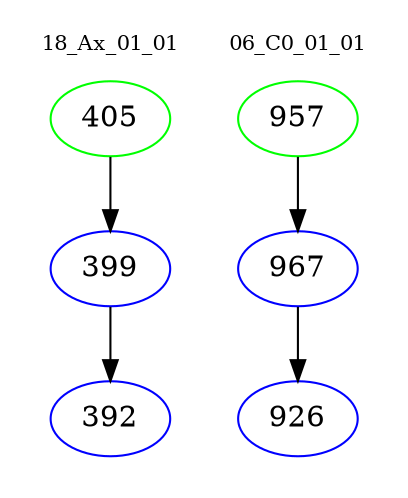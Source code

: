 digraph{
subgraph cluster_0 {
color = white
label = "18_Ax_01_01";
fontsize=10;
T0_405 [label="405", color="green"]
T0_405 -> T0_399 [color="black"]
T0_399 [label="399", color="blue"]
T0_399 -> T0_392 [color="black"]
T0_392 [label="392", color="blue"]
}
subgraph cluster_1 {
color = white
label = "06_C0_01_01";
fontsize=10;
T1_957 [label="957", color="green"]
T1_957 -> T1_967 [color="black"]
T1_967 [label="967", color="blue"]
T1_967 -> T1_926 [color="black"]
T1_926 [label="926", color="blue"]
}
}
